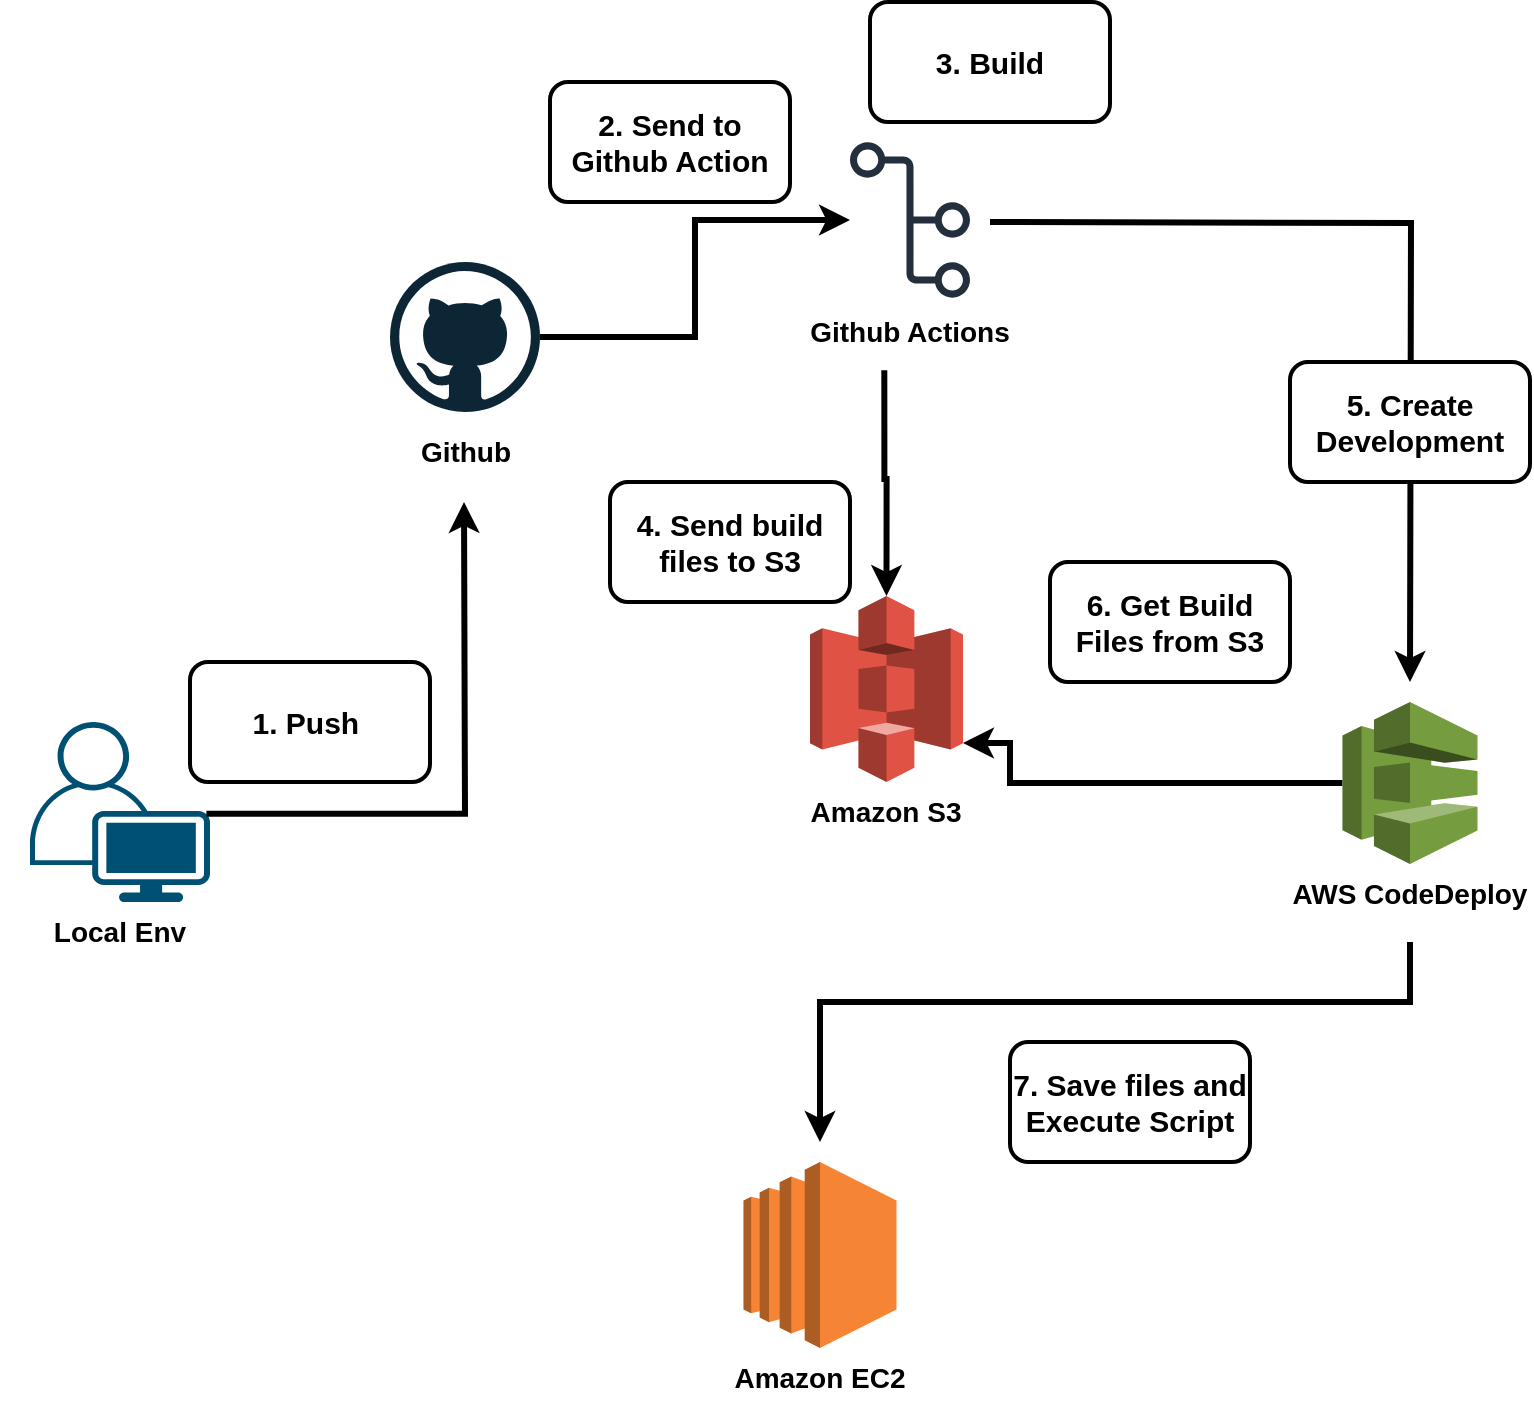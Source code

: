 <mxfile version="22.1.0" type="github">
  <diagram id="yPxyJZ8AM_hMuL3Unpa9" name="gitflow">
    <mxGraphModel dx="1260" dy="820" grid="1" gridSize="10" guides="1" tooltips="1" connect="1" arrows="1" fold="1" page="1" pageScale="1" pageWidth="850" pageHeight="1100" math="0" shadow="0">
      <root>
        <mxCell id="0" />
        <mxCell id="1" parent="0" />
        <mxCell id="AEtrPZs2UYAUVShnakG7-192" value="" style="edgeStyle=orthogonalEdgeStyle;rounded=0;orthogonalLoop=1;jettySize=auto;html=1;strokeWidth=3;" edge="1" parent="1">
          <mxGeometry relative="1" as="geometry">
            <mxPoint x="740" y="560" as="sourcePoint" />
            <mxPoint x="445" y="660" as="targetPoint" />
            <Array as="points">
              <mxPoint x="740" y="590" />
              <mxPoint x="445" y="590" />
            </Array>
          </mxGeometry>
        </mxCell>
        <mxCell id="AEtrPZs2UYAUVShnakG7-185" value="" style="points=[[0.35,0,0],[0.98,0.51,0],[1,0.71,0],[0.67,1,0],[0,0.795,0],[0,0.65,0]];verticalLabelPosition=bottom;sketch=0;html=1;verticalAlign=top;aspect=fixed;align=center;pointerEvents=1;shape=mxgraph.cisco19.user;fillColor=#005073;strokeColor=none;" vertex="1" parent="1">
          <mxGeometry x="50" y="450" width="90" height="90" as="geometry" />
        </mxCell>
        <mxCell id="AEtrPZs2UYAUVShnakG7-201" value="" style="edgeStyle=orthogonalEdgeStyle;rounded=0;orthogonalLoop=1;jettySize=auto;html=1;strokeWidth=3;" edge="1" parent="1">
          <mxGeometry relative="1" as="geometry">
            <mxPoint x="530" y="200" as="sourcePoint" />
            <mxPoint x="740" y="430" as="targetPoint" />
            <Array as="points" />
          </mxGeometry>
        </mxCell>
        <mxCell id="AEtrPZs2UYAUVShnakG7-197" value="" style="dashed=0;outlineConnect=0;html=1;align=center;labelPosition=center;verticalLabelPosition=bottom;verticalAlign=top;shape=mxgraph.weblogos.github" vertex="1" parent="1">
          <mxGeometry x="230" y="220" width="75" height="75" as="geometry" />
        </mxCell>
        <mxCell id="AEtrPZs2UYAUVShnakG7-206" value="" style="edgeStyle=orthogonalEdgeStyle;rounded=0;orthogonalLoop=1;jettySize=auto;html=1;strokeWidth=3;exitX=0.98;exitY=0.51;exitDx=0;exitDy=0;exitPerimeter=0;" edge="1" parent="1" source="AEtrPZs2UYAUVShnakG7-185">
          <mxGeometry relative="1" as="geometry">
            <mxPoint x="90" y="370" as="sourcePoint" />
            <mxPoint x="267" y="340" as="targetPoint" />
            <Array as="points" />
          </mxGeometry>
        </mxCell>
        <mxCell id="AEtrPZs2UYAUVShnakG7-212" value="" style="sketch=0;outlineConnect=0;fontColor=#232F3E;gradientColor=none;fillColor=#232F3D;strokeColor=none;dashed=0;verticalLabelPosition=bottom;verticalAlign=top;align=center;html=1;fontSize=12;fontStyle=0;aspect=fixed;pointerEvents=1;shape=mxgraph.aws4.git_repository;" vertex="1" parent="1">
          <mxGeometry x="460" y="160" width="60" height="78" as="geometry" />
        </mxCell>
        <mxCell id="AEtrPZs2UYAUVShnakG7-213" value="" style="edgeStyle=orthogonalEdgeStyle;rounded=0;orthogonalLoop=1;jettySize=auto;html=1;strokeWidth=3;" edge="1" parent="1" source="AEtrPZs2UYAUVShnakG7-197" target="AEtrPZs2UYAUVShnakG7-212">
          <mxGeometry relative="1" as="geometry">
            <mxPoint x="330" y="259" as="sourcePoint" />
            <mxPoint x="417" y="257" as="targetPoint" />
            <Array as="points" />
          </mxGeometry>
        </mxCell>
        <mxCell id="AEtrPZs2UYAUVShnakG7-215" value="" style="edgeStyle=orthogonalEdgeStyle;rounded=0;orthogonalLoop=1;jettySize=auto;html=1;strokeWidth=3;exitX=0.393;exitY=1.138;exitDx=0;exitDy=0;exitPerimeter=0;entryX=0.5;entryY=0;entryDx=0;entryDy=0;entryPerimeter=0;" edge="1" parent="1" source="AEtrPZs2UYAUVShnakG7-233" target="AEtrPZs2UYAUVShnakG7-240">
          <mxGeometry relative="1" as="geometry">
            <mxPoint x="480" y="310" as="sourcePoint" />
            <mxPoint x="445" y="420" as="targetPoint" />
            <Array as="points" />
          </mxGeometry>
        </mxCell>
        <mxCell id="AEtrPZs2UYAUVShnakG7-219" value="" style="edgeStyle=orthogonalEdgeStyle;rounded=0;orthogonalLoop=1;jettySize=auto;html=1;strokeWidth=3;shadow=0;entryX=1;entryY=0.79;entryDx=0;entryDy=0;entryPerimeter=0;exitX=0;exitY=0.5;exitDx=0;exitDy=0;exitPerimeter=0;" edge="1" parent="1" source="AEtrPZs2UYAUVShnakG7-242" target="AEtrPZs2UYAUVShnakG7-240">
          <mxGeometry relative="1" as="geometry">
            <mxPoint x="680" y="481" as="sourcePoint" />
            <mxPoint x="520" y="510" as="targetPoint" />
            <Array as="points">
              <mxPoint x="540" y="481" />
              <mxPoint x="540" y="461" />
            </Array>
          </mxGeometry>
        </mxCell>
        <mxCell id="AEtrPZs2UYAUVShnakG7-222" value="2. Send to Github Action" style="whiteSpace=wrap;html=1;strokeWidth=2;rounded=1;glass=0;shadow=0;fontSize=15;fontStyle=1" vertex="1" parent="1">
          <mxGeometry x="310" y="130" width="120" height="60" as="geometry" />
        </mxCell>
        <mxCell id="AEtrPZs2UYAUVShnakG7-225" value="1. Push&amp;nbsp;" style="whiteSpace=wrap;html=1;strokeWidth=2;rounded=1;glass=0;shadow=0;fontSize=15;fontStyle=1" vertex="1" parent="1">
          <mxGeometry x="130" y="420" width="120" height="60" as="geometry" />
        </mxCell>
        <mxCell id="AEtrPZs2UYAUVShnakG7-227" value="3. Build" style="whiteSpace=wrap;html=1;strokeWidth=2;rounded=1;glass=0;shadow=0;fontSize=15;fontStyle=1" vertex="1" parent="1">
          <mxGeometry x="470" y="90" width="120" height="60" as="geometry" />
        </mxCell>
        <mxCell id="AEtrPZs2UYAUVShnakG7-228" value="4. Send build files to S3" style="whiteSpace=wrap;html=1;strokeWidth=2;rounded=1;glass=0;shadow=0;fontSize=15;fontStyle=1" vertex="1" parent="1">
          <mxGeometry x="340" y="330" width="120" height="60" as="geometry" />
        </mxCell>
        <mxCell id="AEtrPZs2UYAUVShnakG7-229" value="5. Create Development" style="whiteSpace=wrap;html=1;strokeWidth=2;rounded=1;glass=0;shadow=0;fontSize=15;fontStyle=1" vertex="1" parent="1">
          <mxGeometry x="680" y="270" width="120" height="60" as="geometry" />
        </mxCell>
        <mxCell id="AEtrPZs2UYAUVShnakG7-230" value="6. Get Build Files from S3" style="whiteSpace=wrap;html=1;strokeWidth=2;rounded=1;glass=0;shadow=0;fontSize=15;fontStyle=1" vertex="1" parent="1">
          <mxGeometry x="560" y="370" width="120" height="60" as="geometry" />
        </mxCell>
        <mxCell id="AEtrPZs2UYAUVShnakG7-232" value="7. Save files and Execute Script" style="whiteSpace=wrap;html=1;strokeWidth=2;rounded=1;glass=0;shadow=0;fontSize=15;fontStyle=1" vertex="1" parent="1">
          <mxGeometry x="540" y="610" width="120" height="60" as="geometry" />
        </mxCell>
        <mxCell id="AEtrPZs2UYAUVShnakG7-233" value="Github Actions" style="text;html=1;strokeColor=none;fillColor=none;align=center;verticalAlign=middle;whiteSpace=wrap;rounded=0;fontStyle=1;fontSize=14;" vertex="1" parent="1">
          <mxGeometry x="430" y="240" width="120" height="30" as="geometry" />
        </mxCell>
        <mxCell id="AEtrPZs2UYAUVShnakG7-234" value="Github" style="text;html=1;strokeColor=none;fillColor=none;align=center;verticalAlign=middle;whiteSpace=wrap;rounded=0;fontStyle=1;fontSize=14;" vertex="1" parent="1">
          <mxGeometry x="207.5" y="300" width="120" height="30" as="geometry" />
        </mxCell>
        <mxCell id="AEtrPZs2UYAUVShnakG7-236" value="Local Env" style="text;html=1;strokeColor=none;fillColor=none;align=center;verticalAlign=middle;whiteSpace=wrap;rounded=0;fontStyle=1;fontSize=14;" vertex="1" parent="1">
          <mxGeometry x="35" y="540" width="120" height="30" as="geometry" />
        </mxCell>
        <mxCell id="AEtrPZs2UYAUVShnakG7-240" value="" style="outlineConnect=0;dashed=0;verticalLabelPosition=bottom;verticalAlign=top;align=center;html=1;shape=mxgraph.aws3.s3;fillColor=#E05243;gradientColor=none;" vertex="1" parent="1">
          <mxGeometry x="440" y="387" width="76.5" height="93" as="geometry" />
        </mxCell>
        <mxCell id="AEtrPZs2UYAUVShnakG7-241" value="Amazon S3" style="text;html=1;strokeColor=none;fillColor=none;align=center;verticalAlign=middle;whiteSpace=wrap;rounded=0;fontStyle=1;fontSize=14;" vertex="1" parent="1">
          <mxGeometry x="418.25" y="480" width="120" height="30" as="geometry" />
        </mxCell>
        <mxCell id="AEtrPZs2UYAUVShnakG7-242" value="" style="outlineConnect=0;dashed=0;verticalLabelPosition=bottom;verticalAlign=top;align=center;html=1;shape=mxgraph.aws3.codedeploy;fillColor=#759C3E;gradientColor=none;" vertex="1" parent="1">
          <mxGeometry x="706.25" y="440" width="67.5" height="81" as="geometry" />
        </mxCell>
        <mxCell id="AEtrPZs2UYAUVShnakG7-243" value="AWS CodeDeploy" style="text;html=1;strokeColor=none;fillColor=none;align=center;verticalAlign=middle;whiteSpace=wrap;rounded=0;fontStyle=1;fontSize=14;" vertex="1" parent="1">
          <mxGeometry x="680" y="521" width="120" height="30" as="geometry" />
        </mxCell>
        <mxCell id="AEtrPZs2UYAUVShnakG7-237" value="" style="outlineConnect=0;dashed=0;verticalLabelPosition=bottom;verticalAlign=top;align=center;html=1;shape=mxgraph.aws3.ec2;fillColor=#F58534;gradientColor=none;" vertex="1" parent="1">
          <mxGeometry x="406.75" y="670" width="76.5" height="93" as="geometry" />
        </mxCell>
        <mxCell id="AEtrPZs2UYAUVShnakG7-238" value="Amazon EC2" style="text;html=1;strokeColor=none;fillColor=none;align=center;verticalAlign=middle;whiteSpace=wrap;rounded=0;fontStyle=1;fontSize=14;" vertex="1" parent="1">
          <mxGeometry x="385" y="763" width="120" height="30" as="geometry" />
        </mxCell>
      </root>
    </mxGraphModel>
  </diagram>
</mxfile>
